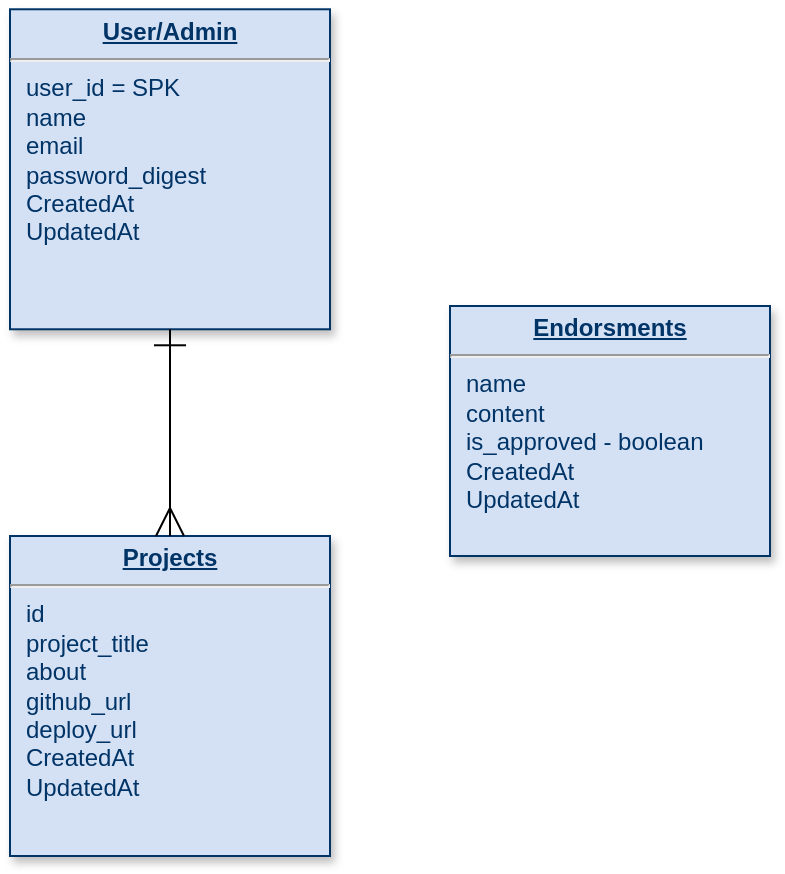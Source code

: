 <mxfile version="14.9.6" type="github">
  <diagram name="Page-1" id="efa7a0a1-bf9b-a30e-e6df-94a7791c09e9">
    <mxGraphModel dx="1089" dy="615" grid="1" gridSize="10" guides="1" tooltips="1" connect="1" arrows="1" fold="1" page="1" pageScale="1" pageWidth="826" pageHeight="1169" background="none" math="0" shadow="0">
      <root>
        <mxCell id="0" />
        <mxCell id="1" parent="0" />
        <mxCell id="20" value="&lt;p style=&quot;margin: 0px ; margin-top: 4px ; text-align: center ; text-decoration: underline&quot;&gt;&lt;strong&gt;Endorsments&lt;/strong&gt;&lt;/p&gt;&lt;hr&gt;&lt;p style=&quot;margin: 0px ; margin-left: 8px&quot;&gt;&lt;span&gt;name&lt;/span&gt;&lt;/p&gt;&lt;p style=&quot;margin: 0px ; margin-left: 8px&quot;&gt;&lt;span&gt;content&lt;/span&gt;&lt;/p&gt;&lt;p style=&quot;margin: 0px ; margin-left: 8px&quot;&gt;&lt;span&gt;is_approved - boolean&lt;/span&gt;&lt;/p&gt;&lt;p style=&quot;margin: 0px ; margin-left: 8px&quot;&gt;&lt;span&gt;CreatedAt&lt;/span&gt;&lt;br&gt;&lt;/p&gt;&lt;p style=&quot;margin: 0px ; margin-left: 8px&quot;&gt;UpdatedAt&lt;/p&gt;&lt;p style=&quot;margin: 0px ; margin-left: 8px&quot;&gt;&lt;br&gt;&lt;/p&gt;" style="verticalAlign=top;align=left;overflow=fill;fontSize=12;fontFamily=Helvetica;html=1;strokeColor=#003366;shadow=1;fillColor=#D4E1F5;fontColor=#003366" parent="1" vertex="1">
          <mxGeometry x="260.0" y="170.0" width="160" height="125" as="geometry" />
        </mxCell>
        <mxCell id="21" value="&lt;p style=&quot;margin: 0px ; margin-top: 4px ; text-align: center ; text-decoration: underline&quot;&gt;&lt;strong&gt;Projects&lt;/strong&gt;&lt;/p&gt;&lt;hr&gt;&lt;p style=&quot;margin: 0px ; margin-left: 8px&quot;&gt;&lt;span&gt;id&amp;nbsp;&lt;/span&gt;&lt;/p&gt;&lt;p style=&quot;margin: 0px ; margin-left: 8px&quot;&gt;&lt;span&gt;project_title&lt;/span&gt;&lt;br&gt;&lt;/p&gt;&lt;p style=&quot;margin: 0px ; margin-left: 8px&quot;&gt;about&lt;/p&gt;&lt;p style=&quot;margin: 0px ; margin-left: 8px&quot;&gt;github_url&lt;/p&gt;&lt;p style=&quot;margin: 0px ; margin-left: 8px&quot;&gt;deploy_url&lt;/p&gt;&lt;p style=&quot;margin: 0px ; margin-left: 8px&quot;&gt;CreatedAt&lt;/p&gt;&lt;p style=&quot;margin: 0px ; margin-left: 8px&quot;&gt;UpdatedAt&lt;/p&gt;&lt;p style=&quot;margin: 0px ; margin-left: 8px&quot;&gt;&lt;br&gt;&lt;/p&gt;" style="verticalAlign=top;align=left;overflow=fill;fontSize=12;fontFamily=Helvetica;html=1;strokeColor=#003366;shadow=1;fillColor=#D4E1F5;fontColor=#003366" parent="1" vertex="1">
          <mxGeometry x="40.0" y="285.0" width="160" height="160" as="geometry" />
        </mxCell>
        <mxCell id="25" value="&lt;p style=&quot;margin: 0px ; margin-top: 4px ; text-align: center ; text-decoration: underline&quot;&gt;&lt;strong&gt;User/Admin&lt;/strong&gt;&lt;/p&gt;&lt;hr&gt;&lt;p style=&quot;margin: 0px ; margin-left: 8px&quot;&gt;user_id = SPK&lt;/p&gt;&lt;p style=&quot;margin: 0px ; margin-left: 8px&quot;&gt;&lt;span&gt;name&lt;/span&gt;&lt;br&gt;&lt;/p&gt;&lt;p style=&quot;margin: 0px ; margin-left: 8px&quot;&gt;email&lt;/p&gt;&lt;p style=&quot;margin: 0px ; margin-left: 8px&quot;&gt;&lt;span&gt;password_digest&lt;/span&gt;&lt;/p&gt;&lt;p style=&quot;margin: 0px ; margin-left: 8px&quot;&gt;&lt;span&gt;CreatedAt&lt;/span&gt;&lt;br&gt;&lt;/p&gt;&lt;p style=&quot;margin: 0px ; margin-left: 8px&quot;&gt;UpdatedAt&lt;/p&gt;&lt;p style=&quot;margin: 0px ; margin-left: 8px&quot;&gt;&lt;br&gt;&lt;/p&gt;" style="verticalAlign=top;align=left;overflow=fill;fontSize=12;fontFamily=Helvetica;html=1;strokeColor=#003366;shadow=1;fillColor=#D4E1F5;fontColor=#003366" parent="1" vertex="1">
          <mxGeometry x="40.0" y="21.64" width="160" height="160" as="geometry" />
        </mxCell>
        <mxCell id="90" value="" style="endArrow=ERmany;endSize=12;startArrow=ERone;startSize=14;startFill=0;edgeStyle=orthogonalEdgeStyle;endFill=0;" parent="1" source="25" target="21" edge="1">
          <mxGeometry x="620" y="340" as="geometry">
            <mxPoint x="620" y="340" as="sourcePoint" />
            <mxPoint x="780" y="340" as="targetPoint" />
          </mxGeometry>
        </mxCell>
      </root>
    </mxGraphModel>
  </diagram>
</mxfile>

